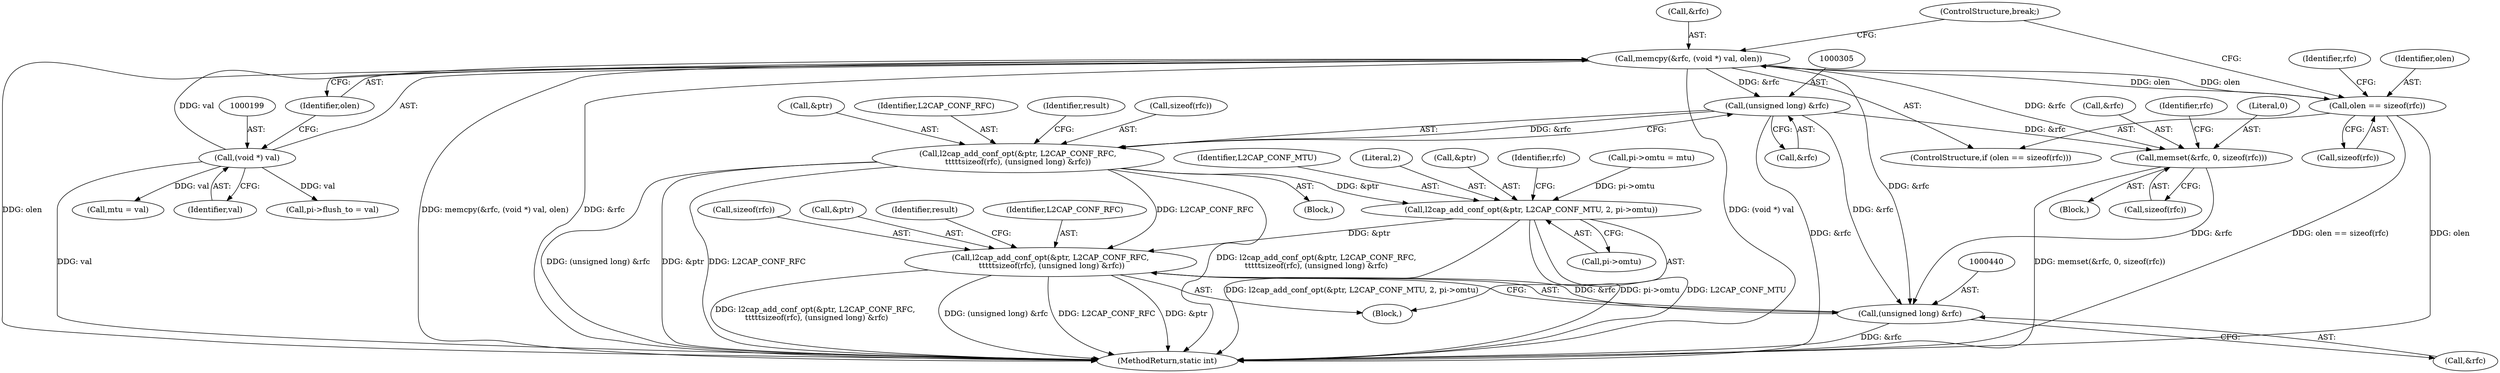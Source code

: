 digraph "0_linux_f2fcfcd670257236ebf2088bbdf26f6a8ef459fe_3@API" {
"1000195" [label="(Call,memcpy(&rfc, (void *) val, olen))"];
"1000198" [label="(Call,(void *) val)"];
"1000191" [label="(Call,olen == sizeof(rfc))"];
"1000195" [label="(Call,memcpy(&rfc, (void *) val, olen))"];
"1000304" [label="(Call,(unsigned long) &rfc)"];
"1000298" [label="(Call,l2cap_add_conf_opt(&ptr, L2CAP_CONF_RFC,\n\t\t\t\t\tsizeof(rfc), (unsigned long) &rfc))"];
"1000332" [label="(Call,l2cap_add_conf_opt(&ptr, L2CAP_CONF_MTU, 2, pi->omtu))"];
"1000433" [label="(Call,l2cap_add_conf_opt(&ptr, L2CAP_CONF_RFC,\n \t\t\t\t\tsizeof(rfc), (unsigned long) &rfc))"];
"1000420" [label="(Call,memset(&rfc, 0, sizeof(rfc)))"];
"1000439" [label="(Call,(unsigned long) &rfc)"];
"1000433" [label="(Call,l2cap_add_conf_opt(&ptr, L2CAP_CONF_RFC,\n \t\t\t\t\tsizeof(rfc), (unsigned long) &rfc))"];
"1000312" [label="(Block,)"];
"1000437" [label="(Call,sizeof(rfc))"];
"1000439" [label="(Call,(unsigned long) &rfc)"];
"1000476" [label="(MethodReturn,static int)"];
"1000302" [label="(Call,sizeof(rfc))"];
"1000332" [label="(Call,l2cap_add_conf_opt(&ptr, L2CAP_CONF_MTU, 2, pi->omtu))"];
"1000299" [label="(Call,&ptr)"];
"1000278" [label="(Block,)"];
"1000197" [label="(Identifier,rfc)"];
"1000421" [label="(Call,&rfc)"];
"1000298" [label="(Call,l2cap_add_conf_opt(&ptr, L2CAP_CONF_RFC,\n\t\t\t\t\tsizeof(rfc), (unsigned long) &rfc))"];
"1000333" [label="(Call,&ptr)"];
"1000196" [label="(Call,&rfc)"];
"1000193" [label="(Call,sizeof(rfc))"];
"1000191" [label="(Call,olen == sizeof(rfc))"];
"1000304" [label="(Call,(unsigned long) &rfc)"];
"1000190" [label="(ControlStructure,if (olen == sizeof(rfc)))"];
"1000424" [label="(Call,sizeof(rfc))"];
"1000428" [label="(Identifier,rfc)"];
"1000342" [label="(Identifier,rfc)"];
"1000322" [label="(Call,pi->omtu = mtu)"];
"1000176" [label="(Call,mtu = val)"];
"1000301" [label="(Identifier,L2CAP_CONF_RFC)"];
"1000434" [label="(Call,&ptr)"];
"1000441" [label="(Call,&rfc)"];
"1000306" [label="(Call,&rfc)"];
"1000200" [label="(Identifier,val)"];
"1000335" [label="(Identifier,L2CAP_CONF_MTU)"];
"1000198" [label="(Call,(void *) val)"];
"1000192" [label="(Identifier,olen)"];
"1000310" [label="(Identifier,result)"];
"1000195" [label="(Call,memcpy(&rfc, (void *) val, olen))"];
"1000344" [label="(Block,)"];
"1000336" [label="(Literal,2)"];
"1000445" [label="(Identifier,result)"];
"1000337" [label="(Call,pi->omtu)"];
"1000201" [label="(Identifier,olen)"];
"1000181" [label="(Call,pi->flush_to = val)"];
"1000423" [label="(Literal,0)"];
"1000202" [label="(ControlStructure,break;)"];
"1000436" [label="(Identifier,L2CAP_CONF_RFC)"];
"1000420" [label="(Call,memset(&rfc, 0, sizeof(rfc)))"];
"1000195" -> "1000190"  [label="AST: "];
"1000195" -> "1000201"  [label="CFG: "];
"1000196" -> "1000195"  [label="AST: "];
"1000198" -> "1000195"  [label="AST: "];
"1000201" -> "1000195"  [label="AST: "];
"1000202" -> "1000195"  [label="CFG: "];
"1000195" -> "1000476"  [label="DDG: olen"];
"1000195" -> "1000476"  [label="DDG: memcpy(&rfc, (void *) val, olen)"];
"1000195" -> "1000476"  [label="DDG: &rfc"];
"1000195" -> "1000476"  [label="DDG: (void *) val"];
"1000195" -> "1000191"  [label="DDG: olen"];
"1000198" -> "1000195"  [label="DDG: val"];
"1000191" -> "1000195"  [label="DDG: olen"];
"1000195" -> "1000304"  [label="DDG: &rfc"];
"1000195" -> "1000420"  [label="DDG: &rfc"];
"1000195" -> "1000439"  [label="DDG: &rfc"];
"1000198" -> "1000200"  [label="CFG: "];
"1000199" -> "1000198"  [label="AST: "];
"1000200" -> "1000198"  [label="AST: "];
"1000201" -> "1000198"  [label="CFG: "];
"1000198" -> "1000476"  [label="DDG: val"];
"1000198" -> "1000176"  [label="DDG: val"];
"1000198" -> "1000181"  [label="DDG: val"];
"1000191" -> "1000190"  [label="AST: "];
"1000191" -> "1000193"  [label="CFG: "];
"1000192" -> "1000191"  [label="AST: "];
"1000193" -> "1000191"  [label="AST: "];
"1000197" -> "1000191"  [label="CFG: "];
"1000202" -> "1000191"  [label="CFG: "];
"1000191" -> "1000476"  [label="DDG: olen == sizeof(rfc)"];
"1000191" -> "1000476"  [label="DDG: olen"];
"1000304" -> "1000298"  [label="AST: "];
"1000304" -> "1000306"  [label="CFG: "];
"1000305" -> "1000304"  [label="AST: "];
"1000306" -> "1000304"  [label="AST: "];
"1000298" -> "1000304"  [label="CFG: "];
"1000304" -> "1000476"  [label="DDG: &rfc"];
"1000304" -> "1000298"  [label="DDG: &rfc"];
"1000304" -> "1000420"  [label="DDG: &rfc"];
"1000304" -> "1000439"  [label="DDG: &rfc"];
"1000298" -> "1000278"  [label="AST: "];
"1000299" -> "1000298"  [label="AST: "];
"1000301" -> "1000298"  [label="AST: "];
"1000302" -> "1000298"  [label="AST: "];
"1000310" -> "1000298"  [label="CFG: "];
"1000298" -> "1000476"  [label="DDG: l2cap_add_conf_opt(&ptr, L2CAP_CONF_RFC,\n\t\t\t\t\tsizeof(rfc), (unsigned long) &rfc)"];
"1000298" -> "1000476"  [label="DDG: (unsigned long) &rfc"];
"1000298" -> "1000476"  [label="DDG: &ptr"];
"1000298" -> "1000476"  [label="DDG: L2CAP_CONF_RFC"];
"1000298" -> "1000332"  [label="DDG: &ptr"];
"1000298" -> "1000433"  [label="DDG: L2CAP_CONF_RFC"];
"1000332" -> "1000312"  [label="AST: "];
"1000332" -> "1000337"  [label="CFG: "];
"1000333" -> "1000332"  [label="AST: "];
"1000335" -> "1000332"  [label="AST: "];
"1000336" -> "1000332"  [label="AST: "];
"1000337" -> "1000332"  [label="AST: "];
"1000342" -> "1000332"  [label="CFG: "];
"1000332" -> "1000476"  [label="DDG: l2cap_add_conf_opt(&ptr, L2CAP_CONF_MTU, 2, pi->omtu)"];
"1000332" -> "1000476"  [label="DDG: pi->omtu"];
"1000332" -> "1000476"  [label="DDG: L2CAP_CONF_MTU"];
"1000322" -> "1000332"  [label="DDG: pi->omtu"];
"1000332" -> "1000433"  [label="DDG: &ptr"];
"1000433" -> "1000312"  [label="AST: "];
"1000433" -> "1000439"  [label="CFG: "];
"1000434" -> "1000433"  [label="AST: "];
"1000436" -> "1000433"  [label="AST: "];
"1000437" -> "1000433"  [label="AST: "];
"1000439" -> "1000433"  [label="AST: "];
"1000445" -> "1000433"  [label="CFG: "];
"1000433" -> "1000476"  [label="DDG: L2CAP_CONF_RFC"];
"1000433" -> "1000476"  [label="DDG: &ptr"];
"1000433" -> "1000476"  [label="DDG: l2cap_add_conf_opt(&ptr, L2CAP_CONF_RFC,\n \t\t\t\t\tsizeof(rfc), (unsigned long) &rfc)"];
"1000433" -> "1000476"  [label="DDG: (unsigned long) &rfc"];
"1000439" -> "1000433"  [label="DDG: &rfc"];
"1000420" -> "1000344"  [label="AST: "];
"1000420" -> "1000424"  [label="CFG: "];
"1000421" -> "1000420"  [label="AST: "];
"1000423" -> "1000420"  [label="AST: "];
"1000424" -> "1000420"  [label="AST: "];
"1000428" -> "1000420"  [label="CFG: "];
"1000420" -> "1000476"  [label="DDG: memset(&rfc, 0, sizeof(rfc))"];
"1000420" -> "1000439"  [label="DDG: &rfc"];
"1000439" -> "1000441"  [label="CFG: "];
"1000440" -> "1000439"  [label="AST: "];
"1000441" -> "1000439"  [label="AST: "];
"1000439" -> "1000476"  [label="DDG: &rfc"];
}
